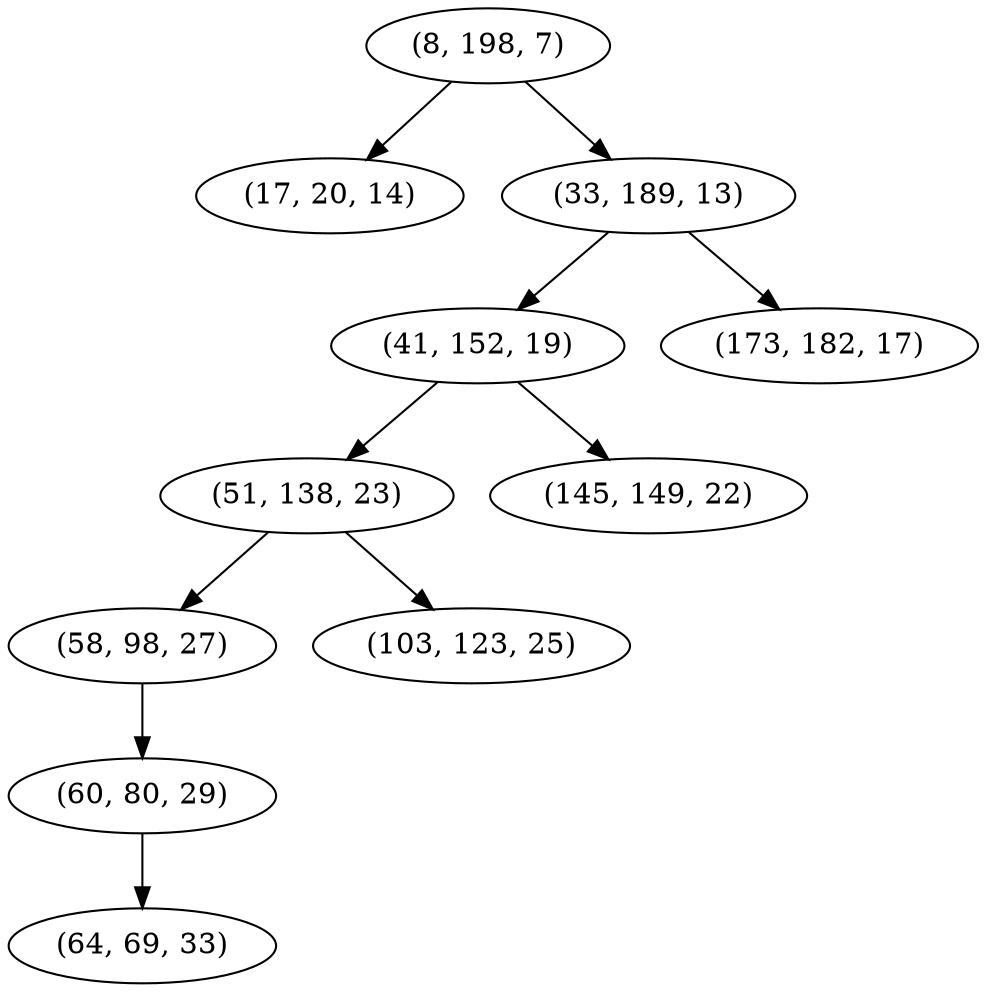 digraph tree {
    "(8, 198, 7)";
    "(17, 20, 14)";
    "(33, 189, 13)";
    "(41, 152, 19)";
    "(51, 138, 23)";
    "(58, 98, 27)";
    "(60, 80, 29)";
    "(64, 69, 33)";
    "(103, 123, 25)";
    "(145, 149, 22)";
    "(173, 182, 17)";
    "(8, 198, 7)" -> "(17, 20, 14)";
    "(8, 198, 7)" -> "(33, 189, 13)";
    "(33, 189, 13)" -> "(41, 152, 19)";
    "(33, 189, 13)" -> "(173, 182, 17)";
    "(41, 152, 19)" -> "(51, 138, 23)";
    "(41, 152, 19)" -> "(145, 149, 22)";
    "(51, 138, 23)" -> "(58, 98, 27)";
    "(51, 138, 23)" -> "(103, 123, 25)";
    "(58, 98, 27)" -> "(60, 80, 29)";
    "(60, 80, 29)" -> "(64, 69, 33)";
}
